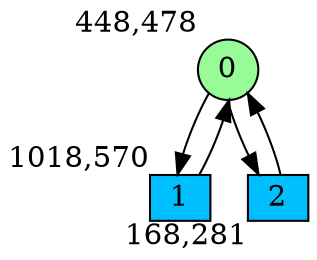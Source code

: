 digraph G {
graph [bgcolor=white]
node [shape=circle, style = filled, fillcolor=white,fixedsize=true, width=0.4, height=0.3 ]
0[xlabel="448,478", pos = "4.375,1.4375!", fillcolor=palegreen ];
1[xlabel="1018,570", pos = "13.2813,0!", fillcolor=deepskyblue, shape=box ];
2[xlabel="168,281", pos = "0,4.51563!", fillcolor=deepskyblue, shape=box ];
0->1 ;
0->2 ;
1->0 ;
2->0 ;
}
